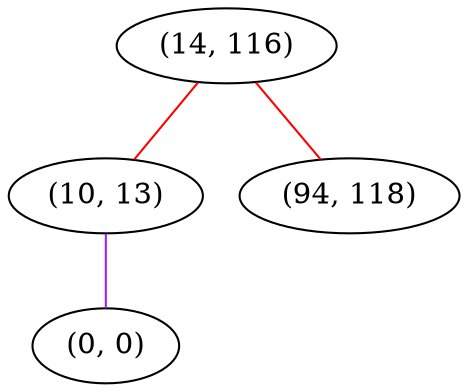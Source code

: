 graph "" {
"(14, 116)";
"(10, 13)";
"(0, 0)";
"(94, 118)";
"(14, 116)" -- "(10, 13)"  [color=red, key=0, weight=1];
"(14, 116)" -- "(94, 118)"  [color=red, key=0, weight=1];
"(10, 13)" -- "(0, 0)"  [color=purple, key=0, weight=4];
}
